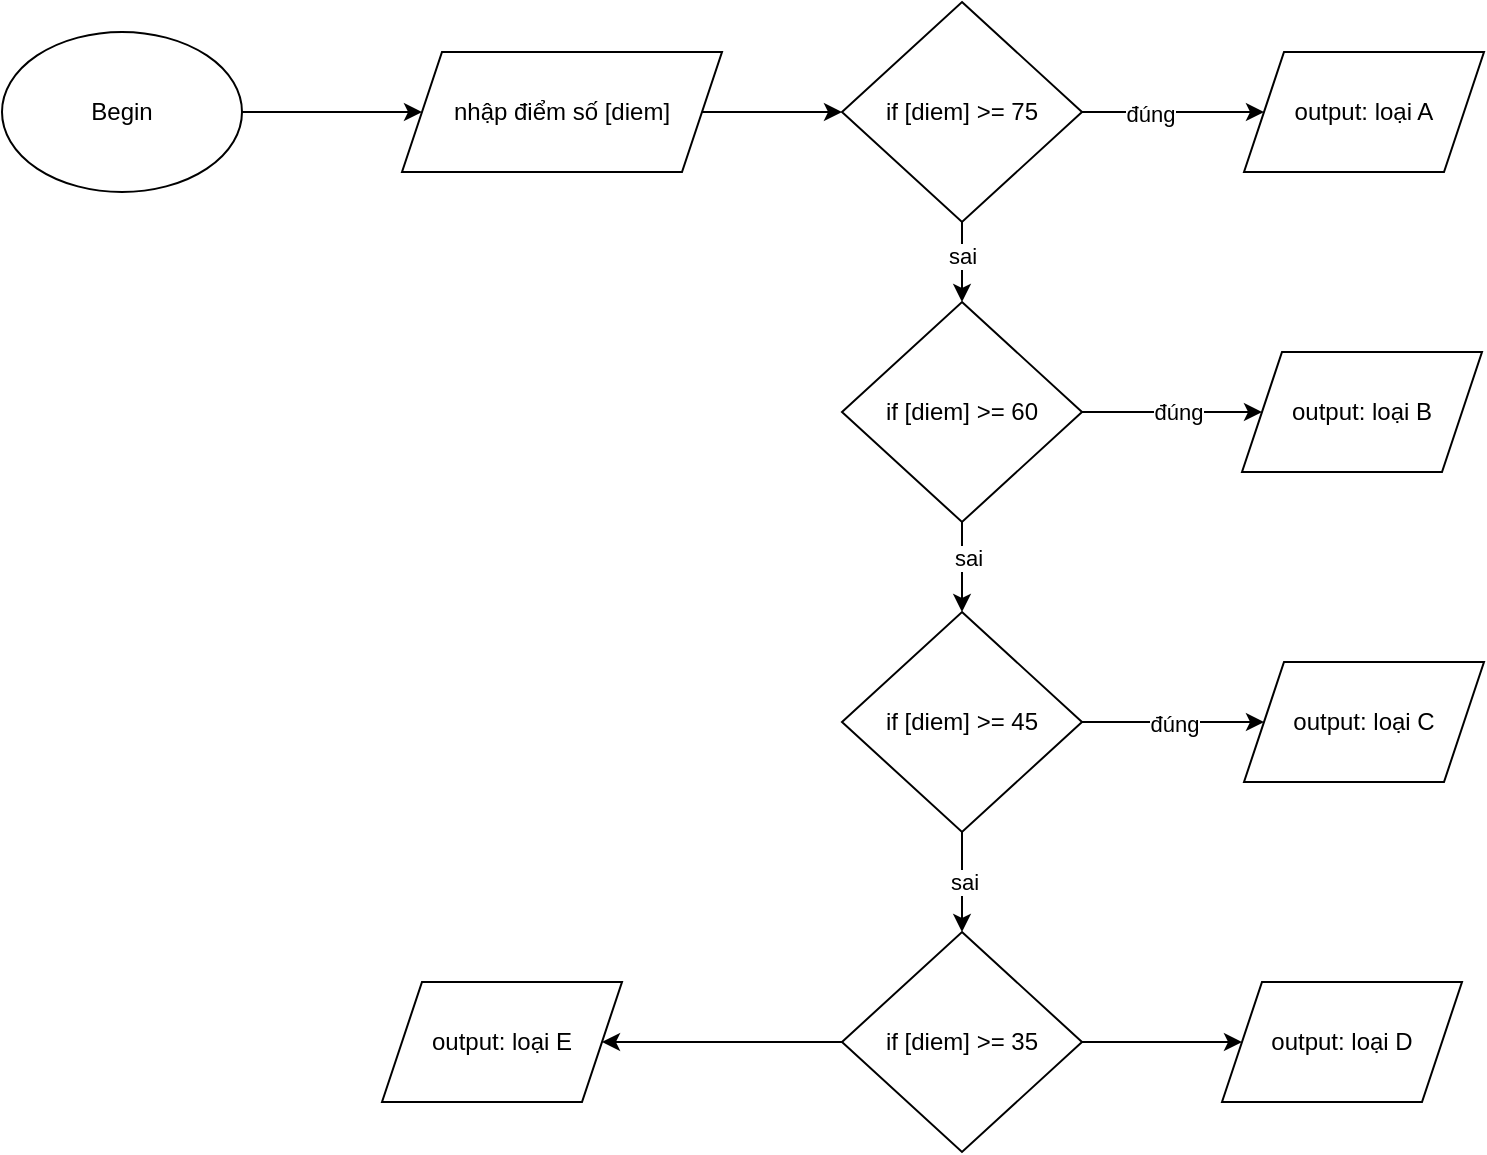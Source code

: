 <mxfile version="26.0.16">
  <diagram name="Page-1" id="TcfxuNXmiGrj6RMiZMob">
    <mxGraphModel dx="918" dy="584" grid="1" gridSize="10" guides="1" tooltips="1" connect="1" arrows="1" fold="1" page="1" pageScale="1" pageWidth="850" pageHeight="1100" math="0" shadow="0">
      <root>
        <mxCell id="0" />
        <mxCell id="1" parent="0" />
        <mxCell id="an-nKZX3C4yKhmcQdUoW-3" value="" style="edgeStyle=orthogonalEdgeStyle;rounded=0;orthogonalLoop=1;jettySize=auto;html=1;" edge="1" parent="1" source="an-nKZX3C4yKhmcQdUoW-1" target="an-nKZX3C4yKhmcQdUoW-2">
          <mxGeometry relative="1" as="geometry" />
        </mxCell>
        <mxCell id="an-nKZX3C4yKhmcQdUoW-1" value="Begin" style="ellipse;whiteSpace=wrap;html=1;" vertex="1" parent="1">
          <mxGeometry x="30" y="30" width="120" height="80" as="geometry" />
        </mxCell>
        <mxCell id="an-nKZX3C4yKhmcQdUoW-5" value="" style="edgeStyle=orthogonalEdgeStyle;rounded=0;orthogonalLoop=1;jettySize=auto;html=1;" edge="1" parent="1" source="an-nKZX3C4yKhmcQdUoW-2" target="an-nKZX3C4yKhmcQdUoW-4">
          <mxGeometry relative="1" as="geometry" />
        </mxCell>
        <mxCell id="an-nKZX3C4yKhmcQdUoW-2" value="nhập điểm số [diem]" style="shape=parallelogram;perimeter=parallelogramPerimeter;whiteSpace=wrap;html=1;fixedSize=1;" vertex="1" parent="1">
          <mxGeometry x="230" y="40" width="160" height="60" as="geometry" />
        </mxCell>
        <mxCell id="an-nKZX3C4yKhmcQdUoW-7" value="" style="edgeStyle=orthogonalEdgeStyle;rounded=0;orthogonalLoop=1;jettySize=auto;html=1;" edge="1" parent="1" source="an-nKZX3C4yKhmcQdUoW-4" target="an-nKZX3C4yKhmcQdUoW-6">
          <mxGeometry relative="1" as="geometry" />
        </mxCell>
        <mxCell id="an-nKZX3C4yKhmcQdUoW-8" value="đúng" style="edgeLabel;html=1;align=center;verticalAlign=middle;resizable=0;points=[];" vertex="1" connectable="0" parent="an-nKZX3C4yKhmcQdUoW-7">
          <mxGeometry x="-0.26" y="-1" relative="1" as="geometry">
            <mxPoint as="offset" />
          </mxGeometry>
        </mxCell>
        <mxCell id="an-nKZX3C4yKhmcQdUoW-10" value="" style="edgeStyle=orthogonalEdgeStyle;rounded=0;orthogonalLoop=1;jettySize=auto;html=1;" edge="1" parent="1" source="an-nKZX3C4yKhmcQdUoW-4" target="an-nKZX3C4yKhmcQdUoW-9">
          <mxGeometry relative="1" as="geometry" />
        </mxCell>
        <mxCell id="an-nKZX3C4yKhmcQdUoW-13" value="sai" style="edgeLabel;html=1;align=center;verticalAlign=middle;resizable=0;points=[];" vertex="1" connectable="0" parent="an-nKZX3C4yKhmcQdUoW-10">
          <mxGeometry x="-0.149" relative="1" as="geometry">
            <mxPoint as="offset" />
          </mxGeometry>
        </mxCell>
        <mxCell id="an-nKZX3C4yKhmcQdUoW-4" value="if [diem] &amp;gt;= 75" style="rhombus;whiteSpace=wrap;html=1;" vertex="1" parent="1">
          <mxGeometry x="450" y="15" width="120" height="110" as="geometry" />
        </mxCell>
        <mxCell id="an-nKZX3C4yKhmcQdUoW-6" value="output: loại A" style="shape=parallelogram;perimeter=parallelogramPerimeter;whiteSpace=wrap;html=1;fixedSize=1;" vertex="1" parent="1">
          <mxGeometry x="651" y="40" width="120" height="60" as="geometry" />
        </mxCell>
        <mxCell id="an-nKZX3C4yKhmcQdUoW-12" value="" style="edgeStyle=orthogonalEdgeStyle;rounded=0;orthogonalLoop=1;jettySize=auto;html=1;" edge="1" parent="1" source="an-nKZX3C4yKhmcQdUoW-9" target="an-nKZX3C4yKhmcQdUoW-11">
          <mxGeometry relative="1" as="geometry" />
        </mxCell>
        <mxCell id="an-nKZX3C4yKhmcQdUoW-17" value="đúng" style="edgeLabel;html=1;align=center;verticalAlign=middle;resizable=0;points=[];" vertex="1" connectable="0" parent="an-nKZX3C4yKhmcQdUoW-12">
          <mxGeometry x="0.059" relative="1" as="geometry">
            <mxPoint as="offset" />
          </mxGeometry>
        </mxCell>
        <mxCell id="an-nKZX3C4yKhmcQdUoW-15" value="" style="edgeStyle=orthogonalEdgeStyle;rounded=0;orthogonalLoop=1;jettySize=auto;html=1;" edge="1" parent="1" source="an-nKZX3C4yKhmcQdUoW-9" target="an-nKZX3C4yKhmcQdUoW-14">
          <mxGeometry relative="1" as="geometry" />
        </mxCell>
        <mxCell id="an-nKZX3C4yKhmcQdUoW-16" value="sai" style="edgeLabel;html=1;align=center;verticalAlign=middle;resizable=0;points=[];" vertex="1" connectable="0" parent="an-nKZX3C4yKhmcQdUoW-15">
          <mxGeometry x="-0.208" y="3" relative="1" as="geometry">
            <mxPoint as="offset" />
          </mxGeometry>
        </mxCell>
        <mxCell id="an-nKZX3C4yKhmcQdUoW-9" value="if [diem] &amp;gt;= 60" style="rhombus;whiteSpace=wrap;html=1;" vertex="1" parent="1">
          <mxGeometry x="450" y="165" width="120" height="110" as="geometry" />
        </mxCell>
        <mxCell id="an-nKZX3C4yKhmcQdUoW-11" value="output: loại B" style="shape=parallelogram;perimeter=parallelogramPerimeter;whiteSpace=wrap;html=1;fixedSize=1;" vertex="1" parent="1">
          <mxGeometry x="650" y="190" width="120" height="60" as="geometry" />
        </mxCell>
        <mxCell id="an-nKZX3C4yKhmcQdUoW-19" value="" style="edgeStyle=orthogonalEdgeStyle;rounded=0;orthogonalLoop=1;jettySize=auto;html=1;" edge="1" parent="1" source="an-nKZX3C4yKhmcQdUoW-14" target="an-nKZX3C4yKhmcQdUoW-18">
          <mxGeometry relative="1" as="geometry" />
        </mxCell>
        <mxCell id="an-nKZX3C4yKhmcQdUoW-23" value="đúng" style="edgeLabel;html=1;align=center;verticalAlign=middle;resizable=0;points=[];" vertex="1" connectable="0" parent="an-nKZX3C4yKhmcQdUoW-19">
          <mxGeometry x="0.015" y="-1" relative="1" as="geometry">
            <mxPoint as="offset" />
          </mxGeometry>
        </mxCell>
        <mxCell id="an-nKZX3C4yKhmcQdUoW-21" value="" style="edgeStyle=orthogonalEdgeStyle;rounded=0;orthogonalLoop=1;jettySize=auto;html=1;" edge="1" parent="1" source="an-nKZX3C4yKhmcQdUoW-14" target="an-nKZX3C4yKhmcQdUoW-20">
          <mxGeometry relative="1" as="geometry" />
        </mxCell>
        <mxCell id="an-nKZX3C4yKhmcQdUoW-22" value="sai" style="edgeLabel;html=1;align=center;verticalAlign=middle;resizable=0;points=[];" vertex="1" connectable="0" parent="an-nKZX3C4yKhmcQdUoW-21">
          <mxGeometry x="-0.008" y="1" relative="1" as="geometry">
            <mxPoint as="offset" />
          </mxGeometry>
        </mxCell>
        <mxCell id="an-nKZX3C4yKhmcQdUoW-14" value="if [diem] &amp;gt;= 45" style="rhombus;whiteSpace=wrap;html=1;" vertex="1" parent="1">
          <mxGeometry x="450" y="320" width="120" height="110" as="geometry" />
        </mxCell>
        <mxCell id="an-nKZX3C4yKhmcQdUoW-18" value="output: loại C" style="shape=parallelogram;perimeter=parallelogramPerimeter;whiteSpace=wrap;html=1;fixedSize=1;" vertex="1" parent="1">
          <mxGeometry x="651" y="345" width="120" height="60" as="geometry" />
        </mxCell>
        <mxCell id="an-nKZX3C4yKhmcQdUoW-25" value="" style="edgeStyle=orthogonalEdgeStyle;rounded=0;orthogonalLoop=1;jettySize=auto;html=1;" edge="1" parent="1" source="an-nKZX3C4yKhmcQdUoW-20" target="an-nKZX3C4yKhmcQdUoW-24">
          <mxGeometry relative="1" as="geometry" />
        </mxCell>
        <mxCell id="an-nKZX3C4yKhmcQdUoW-27" value="" style="edgeStyle=orthogonalEdgeStyle;rounded=0;orthogonalLoop=1;jettySize=auto;html=1;" edge="1" parent="1" source="an-nKZX3C4yKhmcQdUoW-20" target="an-nKZX3C4yKhmcQdUoW-26">
          <mxGeometry relative="1" as="geometry" />
        </mxCell>
        <mxCell id="an-nKZX3C4yKhmcQdUoW-20" value="if [diem] &amp;gt;= 35" style="rhombus;whiteSpace=wrap;html=1;" vertex="1" parent="1">
          <mxGeometry x="450" y="480" width="120" height="110" as="geometry" />
        </mxCell>
        <mxCell id="an-nKZX3C4yKhmcQdUoW-24" value="output: loại D" style="shape=parallelogram;perimeter=parallelogramPerimeter;whiteSpace=wrap;html=1;fixedSize=1;" vertex="1" parent="1">
          <mxGeometry x="640" y="505" width="120" height="60" as="geometry" />
        </mxCell>
        <mxCell id="an-nKZX3C4yKhmcQdUoW-26" value="output: loại E" style="shape=parallelogram;perimeter=parallelogramPerimeter;whiteSpace=wrap;html=1;fixedSize=1;" vertex="1" parent="1">
          <mxGeometry x="220" y="505" width="120" height="60" as="geometry" />
        </mxCell>
      </root>
    </mxGraphModel>
  </diagram>
</mxfile>
